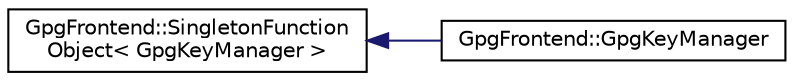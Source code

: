 digraph "Graphical Class Hierarchy"
{
 // INTERACTIVE_SVG=YES
 // LATEX_PDF_SIZE
  edge [fontname="Helvetica",fontsize="10",labelfontname="Helvetica",labelfontsize="10"];
  node [fontname="Helvetica",fontsize="10",shape=record];
  rankdir="LR";
  Node0 [label="GpgFrontend::SingletonFunction\lObject\< GpgKeyManager \>",height=0.2,width=0.4,color="black", fillcolor="white", style="filled",URL="$classGpgFrontend_1_1SingletonFunctionObject.html",tooltip=" "];
  Node0 -> Node1 [dir="back",color="midnightblue",fontsize="10",style="solid",fontname="Helvetica"];
  Node1 [label="GpgFrontend::GpgKeyManager",height=0.2,width=0.4,color="black", fillcolor="white", style="filled",URL="$classGpgFrontend_1_1GpgKeyManager.html",tooltip=" "];
}
